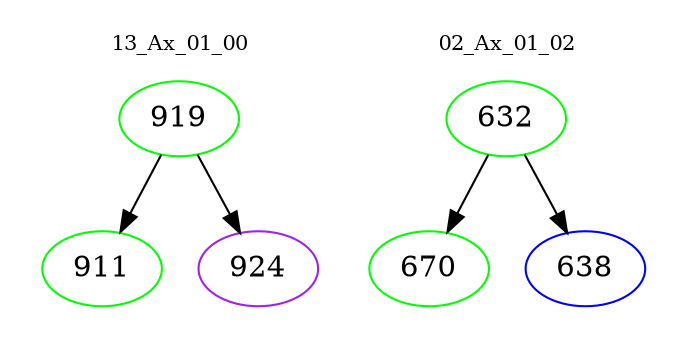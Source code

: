 digraph{
subgraph cluster_0 {
color = white
label = "13_Ax_01_00";
fontsize=10;
T0_919 [label="919", color="green"]
T0_919 -> T0_911 [color="black"]
T0_911 [label="911", color="green"]
T0_919 -> T0_924 [color="black"]
T0_924 [label="924", color="purple"]
}
subgraph cluster_1 {
color = white
label = "02_Ax_01_02";
fontsize=10;
T1_632 [label="632", color="green"]
T1_632 -> T1_670 [color="black"]
T1_670 [label="670", color="green"]
T1_632 -> T1_638 [color="black"]
T1_638 [label="638", color="blue"]
}
}
